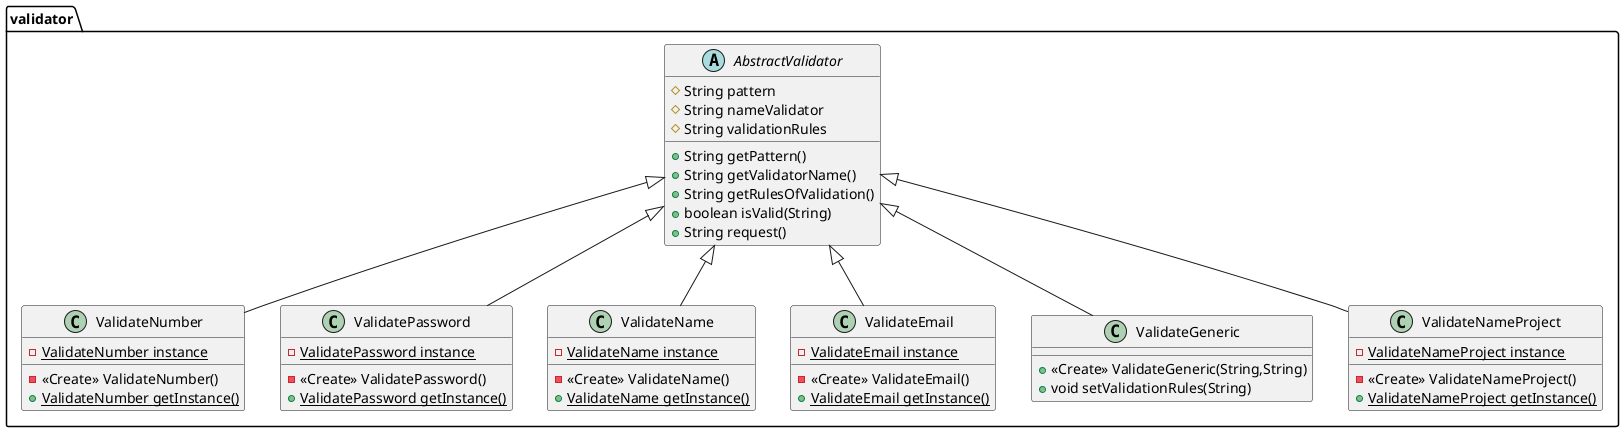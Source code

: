 @startuml
package validator {
class ValidateNumber {
- {static} ValidateNumber instance
- <<Create>> ValidateNumber()
+ {static} ValidateNumber getInstance()
}
class ValidatePassword {
- {static} ValidatePassword instance
- <<Create>> ValidatePassword()
+ {static} ValidatePassword getInstance()
}
class ValidateName {
- {static} ValidateName instance
- <<Create>> ValidateName()
+ {static} ValidateName getInstance()
}
class ValidateEmail {
- {static} ValidateEmail instance
- <<Create>> ValidateEmail()
+ {static} ValidateEmail getInstance()
}
class ValidateGeneric {
+ <<Create>> ValidateGeneric(String,String)
+ void setValidationRules(String)
}
class ValidateNameProject {
- {static} ValidateNameProject instance
- <<Create>> ValidateNameProject()
+ {static} ValidateNameProject getInstance()
}
abstract class AbstractValidator {
# String pattern
# String nameValidator
# String validationRules
+ String getPattern()
+ String getValidatorName()
+ String getRulesOfValidation()
+ boolean isValid(String)
+ String request()
}
}

AbstractValidator <|-- ValidateNumber
AbstractValidator <|-- ValidatePassword
AbstractValidator <|-- ValidateName
AbstractValidator <|-- ValidateEmail
AbstractValidator <|-- ValidateGeneric
AbstractValidator <|-- ValidateNameProject
@enduml